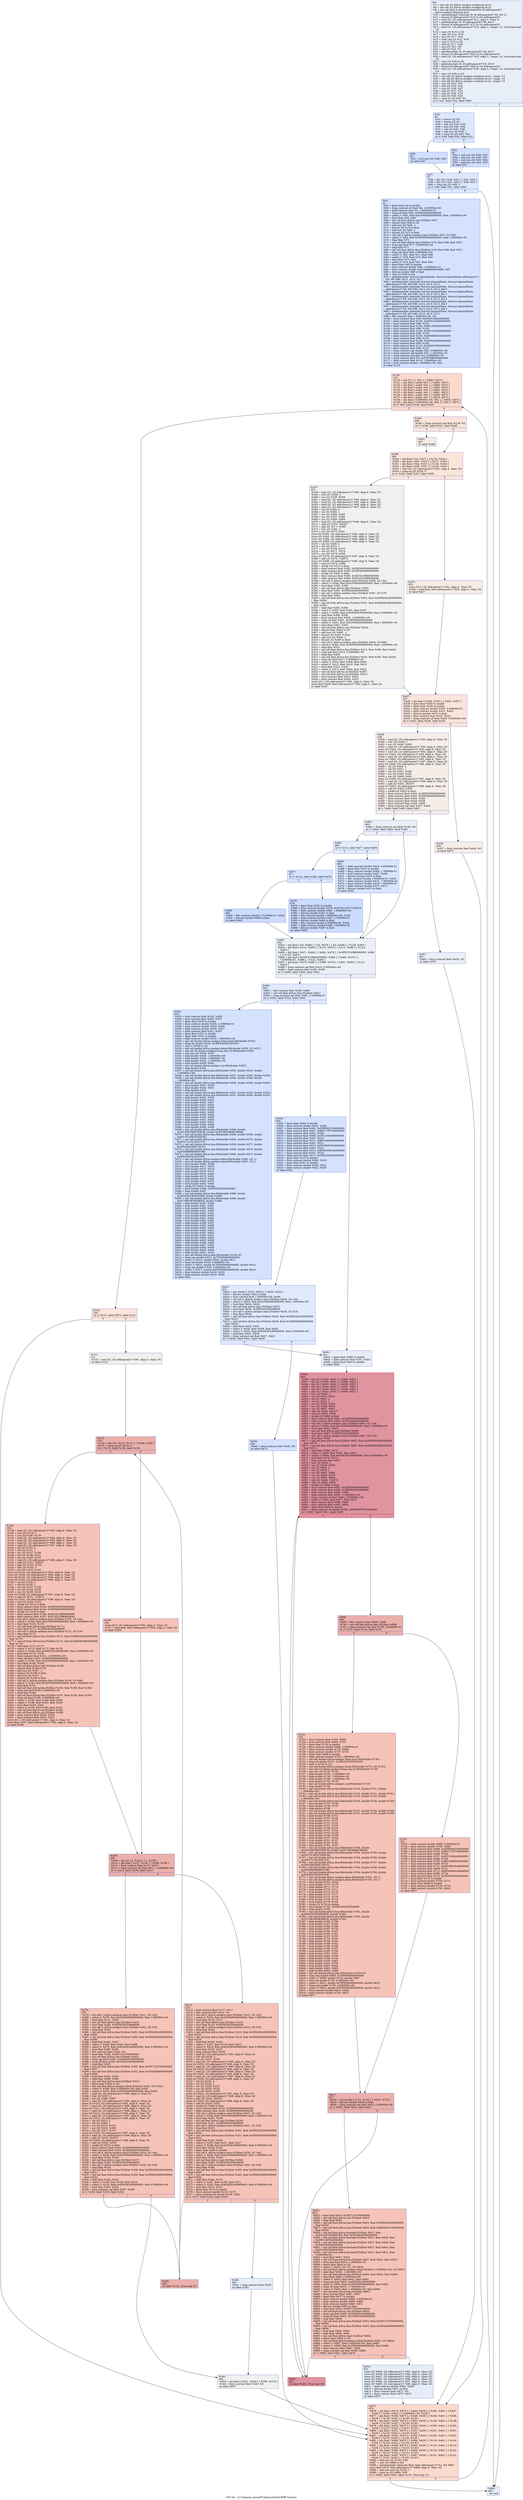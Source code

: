 digraph "CFG for '_Z13rgamma_kernelP12hiprandStateiPfiff' function" {
	label="CFG for '_Z13rgamma_kernelP12hiprandStateiPfiff' function";

	Node0x54dadb0 [shape=record,color="#3d50c3ff", style=filled, fillcolor="#cbd8ee70",label="{%6:\l  %7 = tail call i32 @llvm.amdgcn.workgroup.id.x()\l  %8 = tail call i32 @llvm.amdgcn.workgroup.id.y()\l  %9 = tail call align 4 dereferenceable(64) i8 addrspace(4)*\l... @llvm.amdgcn.dispatch.ptr()\l  %10 = getelementptr inbounds i8, i8 addrspace(4)* %9, i64 12\l  %11 = bitcast i8 addrspace(4)* %10 to i32 addrspace(4)*\l  %12 = load i32, i32 addrspace(4)* %11, align 4, !tbaa !4\l  %13 = getelementptr i8, i8 addrspace(4)* %9, i64 4\l  %14 = bitcast i8 addrspace(4)* %13 to i16 addrspace(4)*\l  %15 = load i16, i16 addrspace(4)* %14, align 4, !range !13, !invariant.load\l... !14\l  %16 = zext i16 %15 to i32\l  %17 = udiv i32 %12, %16\l  %18 = mul i32 %17, %16\l  %19 = icmp ugt i32 %12, %18\l  %20 = zext i1 %19 to i32\l  %21 = add i32 %17, %20\l  %22 = mul i32 %21, %8\l  %23 = add i32 %22, %7\l  %24 = getelementptr i8, i8 addrspace(4)* %9, i64 6\l  %25 = bitcast i8 addrspace(4)* %24 to i16 addrspace(4)*\l  %26 = load i16, i16 addrspace(4)* %25, align 2, !range !13, !invariant.load\l... !14\l  %27 = zext i16 %26 to i32\l  %28 = getelementptr i8, i8 addrspace(4)* %9, i64 8\l  %29 = bitcast i8 addrspace(4)* %28 to i16 addrspace(4)*\l  %30 = load i16, i16 addrspace(4)* %29, align 4, !range !13, !invariant.load\l... !14\l  %31 = zext i16 %30 to i32\l  %32 = tail call i32 @llvm.amdgcn.workitem.id.z(), !range !15\l  %33 = tail call i32 @llvm.amdgcn.workitem.id.y(), !range !15\l  %34 = tail call i32 @llvm.amdgcn.workitem.id.x(), !range !15\l  %35 = mul i32 %23, %31\l  %36 = add i32 %35, %32\l  %37 = mul i32 %36, %27\l  %38 = add i32 %37, %33\l  %39 = mul i32 %38, %16\l  %40 = add i32 %39, %34\l  %41 = icmp slt i32 %40, %1\l  br i1 %41, label %42, label %891\l|{<s0>T|<s1>F}}"];
	Node0x54dadb0:s0 -> Node0x54df3c0;
	Node0x54dadb0:s1 -> Node0x54df450;
	Node0x54df3c0 [shape=record,color="#3d50c3ff", style=filled, fillcolor="#b2ccfb70",label="{%42:\l42:                                               \l  %43 = freeze i32 %3\l  %44 = freeze i32 %1\l  %45 = sdiv i32 %43, %44\l  %46 = mul i32 %45, %44\l  %47 = sub i32 %43, %46\l  %48 = add nsw i32 %45, 1\l  %49 = icmp slt i32 %40, %47\l  br i1 %49, label %50, label %52\l|{<s0>T|<s1>F}}"];
	Node0x54df3c0:s0 -> Node0x54df940;
	Node0x54df3c0:s1 -> Node0x54df990;
	Node0x54df940 [shape=record,color="#3d50c3ff", style=filled, fillcolor="#96b7ff70",label="{%50:\l50:                                               \l  %51 = mul nsw i32 %48, %40\l  br label %57\l}"];
	Node0x54df940 -> Node0x54dfb60;
	Node0x54df990 [shape=record,color="#3d50c3ff", style=filled, fillcolor="#96b7ff70",label="{%52:\l52:                                               \l  %53 = mul nsw i32 %48, %47\l  %54 = sub nsw i32 %40, %47\l  %55 = mul nsw i32 %45, %54\l  %56 = add nsw i32 %53, %55\l  br label %57\l}"];
	Node0x54df990 -> Node0x54dfb60;
	Node0x54dfb60 [shape=record,color="#3d50c3ff", style=filled, fillcolor="#b2ccfb70",label="{%57:\l57:                                               \l  %58 = phi i32 [ %48, %50 ], [ %45, %52 ]\l  %59 = phi i32 [ %51, %50 ], [ %56, %52 ]\l  %60 = icmp sgt i32 %58, 0\l  br i1 %60, label %61, label %891\l|{<s0>T|<s1>F}}"];
	Node0x54dfb60:s0 -> Node0x54e00f0;
	Node0x54dfb60:s1 -> Node0x54df450;
	Node0x54e00f0 [shape=record,color="#3d50c3ff", style=filled, fillcolor="#9ebeff70",label="{%61:\l61:                                               \l  %62 = fpext float %4 to double\l  %63 = fcmp contract olt float %4, 1.000000e+00\l  %64 = fadd contract float %4, -5.000000e-01\l  %65 = fcmp olt float %64, 0x39F0000000000000\l  %66 = select i1 %65, float 0x41F0000000000000, float 1.000000e+00\l  %67 = fmul float %64, %66\l  %68 = tail call float @llvm.sqrt.f32(float %67)\l  %69 = bitcast float %68 to i32\l  %70 = add nsw i32 %69, -1\l  %71 = bitcast i32 %70 to float\l  %72 = add nsw i32 %69, 1\l  %73 = bitcast i32 %72 to float\l  %74 = tail call i1 @llvm.amdgcn.class.f32(float %67, i32 608)\l  %75 = select i1 %65, float 0x3EF0000000000000, float 1.000000e+00\l  %76 = fneg float %73\l  %77 = tail call float @llvm.fma.f32(float %76, float %68, float %67)\l  %78 = fcmp ogt float %77, 0.000000e+00\l  %79 = fneg float %71\l  %80 = tail call float @llvm.fma.f32(float %79, float %68, float %67)\l  %81 = fcmp ole float %80, 0.000000e+00\l  %82 = select i1 %81, float %71, float %68\l  %83 = select i1 %78, float %73, float %82\l  %84 = fmul float %75, %83\l  %85 = select i1 %74, float %67, float %84\l  %86 = fpext float %85 to double\l  %87 = fmul contract double %86, 1.200000e+01\l  %88 = fsub contract double 0x4016A09E60000000, %87\l  %89 = fptrunc double %88 to float\l  %90 = sext i32 %40 to i64\l  %91 = getelementptr %struct.hiprandState, %struct.hiprandState addrspace(1)*\l... %0, i64 %90, i32 0, i32 0, i32 1\l  %92 = getelementptr inbounds %struct.hiprandState, %struct.hiprandState\l... addrspace(1)* %0, i64 %90, i32 0, i32 0, i32 3\l  %93 = getelementptr inbounds %struct.hiprandState, %struct.hiprandState\l... addrspace(1)* %0, i64 %90, i32 0, i32 0, i32 5, i64 0\l  %94 = getelementptr inbounds %struct.hiprandState, %struct.hiprandState\l... addrspace(1)* %0, i64 %90, i32 0, i32 0, i32 5, i64 1\l  %95 = getelementptr inbounds %struct.hiprandState, %struct.hiprandState\l... addrspace(1)* %0, i64 %90, i32 0, i32 0, i32 5, i64 2\l  %96 = getelementptr inbounds %struct.hiprandState, %struct.hiprandState\l... addrspace(1)* %0, i64 %90, i32 0, i32 0, i32 5, i64 3\l  %97 = getelementptr inbounds %struct.hiprandState, %struct.hiprandState\l... addrspace(1)* %0, i64 %90, i32 0, i32 0, i32 5, i64 4\l  %98 = getelementptr inbounds %struct.hiprandState, %struct.hiprandState\l... addrspace(1)* %0, i64 %90, i32 0, i32 0, i32 0\l  %99 = fdiv contract float 1.000000e+00, %4\l  %100 = fmul contract float %99, 0x3F2FC59820000000\l  %101 = fadd contract float %100, 0x3F30104360000000\l  %102 = fmul contract float %99, %101\l  %103 = fadd contract float %102, 0xBF135E00C0000000\l  %104 = fmul contract float %99, %103\l  %105 = fadd contract float %104, 0x3F579CDF80000000\l  %106 = fmul contract float %99, %105\l  %107 = fadd contract float %106, 0x3F80688C60000000\l  %108 = fmul contract float %99, %107\l  %109 = fadd contract float %108, 0x3F9554D900000000\l  %110 = fmul contract float %99, %109\l  %111 = fadd contract float %110, 0x3FA5555620000000\l  %112 = fmul contract float %99, %111\l  %113 = fcmp contract ugt double %62, 3.686000e+00\l  %114 = fcmp contract ugt double %62, 1.302200e+01\l  %115 = fcmp contract oeq float %4, 0.000000e+00\l  %116 = fmul contract float %4, 0x3FD78B5640000000\l  %117 = fadd contract float %116, 1.000000e+00\l  %118 = fsub contract double 1.000000e+00, %62\l  br label %119\l}"];
	Node0x54e00f0 -> Node0x54e3d60;
	Node0x54e3d60 [shape=record,color="#3d50c3ff", style=filled, fillcolor="#f7ac8e70",label="{%119:\l119:                                              \l  %120 = phi i32 [ 0, %61 ], [ %889, %875 ]\l  %121 = phi float [ undef, %61 ], [ %885, %875 ]\l  %122 = phi float [ undef, %61 ], [ %884, %875 ]\l  %123 = phi float [ undef, %61 ], [ %883, %875 ]\l  %124 = phi float [ undef, %61 ], [ %882, %875 ]\l  %125 = phi float [ undef, %61 ], [ %881, %875 ]\l  %126 = phi float [ undef, %61 ], [ %880, %875 ]\l  %127 = phi float [ undef, %61 ], [ %879, %875 ]\l  %128 = phi float [ 0.000000e+00, %61 ], [ %878, %875 ]\l  %129 = phi float [ 0.000000e+00, %61 ], [ %877, %875 ]\l  br i1 %63, label %130, label %345\l|{<s0>T|<s1>F}}"];
	Node0x54e3d60:s0 -> Node0x54e0eb0;
	Node0x54e3d60:s1 -> Node0x54e0f40;
	Node0x54e0eb0 [shape=record,color="#3d50c3ff", style=filled, fillcolor="#f4c5ad70",label="{%130:\l130:                                              \l  br i1 %115, label %875, label %131\l|{<s0>T|<s1>F}}"];
	Node0x54e0eb0:s0 -> Node0x54e3e90;
	Node0x54e0eb0:s1 -> Node0x54e1080;
	Node0x54e1080 [shape=record,color="#3d50c3ff", style=filled, fillcolor="#dedcdb70",label="{%131:\l131:                                              \l  %132 = load i32, i32 addrspace(1)* %91, align 4, !tbaa !16\l  br label %133\l}"];
	Node0x54e1080 -> Node0x54e5690;
	Node0x54e5690 [shape=record,color="#3d50c3ff", style=filled, fillcolor="#d24b4070",label="{%133:\l133:                                              \l  %134 = phi i32 [ %132, %131 ], [ %209, %339 ]\l  %135 = icmp eq i32 %134, 0\l  br i1 %135, label %138, label %136\l|{<s0>T|<s1>F}}"];
	Node0x54e5690:s0 -> Node0x54e5960;
	Node0x54e5690:s1 -> Node0x54e59f0;
	Node0x54e59f0 [shape=record,color="#3d50c3ff", style=filled, fillcolor="#e8765c70",label="{%136:\l136:                                              \l  store i32 0, i32 addrspace(1)* %91, align 4, !tbaa !16\l  %137 = load float, float addrspace(1)* %92, align 4, !tbaa !24\l  br label %208\l}"];
	Node0x54e59f0 -> Node0x54e6380;
	Node0x54e5960 [shape=record,color="#3d50c3ff", style=filled, fillcolor="#e8765c70",label="{%138:\l138:                                              \l  %139 = load i32, i32 addrspace(1)* %93, align 8, !tbaa !25\l  %140 = lshr i32 %139, 2\l  %141 = xor i32 %140, %139\l  %142 = load i32, i32 addrspace(1)* %94, align 4, !tbaa !25\l  %143 = load i32, i32 addrspace(1)* %95, align 8, !tbaa !25\l  %144 = load i32, i32 addrspace(1)* %96, align 4, !tbaa !25\l  %145 = load i32, i32 addrspace(1)* %97, align 8, !tbaa !25\l  %146 = shl i32 %145, 4\l  %147 = shl i32 %141, 1\l  %148 = xor i32 %147, %146\l  %149 = xor i32 %148, %141\l  %150 = xor i32 %149, %145\l  %151 = load i32, i32 addrspace(1)* %98, align 8, !tbaa !26\l  %152 = add i32 %151, 362437\l  %153 = add i32 %152, %150\l  %154 = lshr i32 %142, 2\l  %155 = xor i32 %154, %142\l  store i32 %143, i32 addrspace(1)* %93, align 8, !tbaa !25\l  store i32 %144, i32 addrspace(1)* %94, align 4, !tbaa !25\l  store i32 %145, i32 addrspace(1)* %95, align 8, !tbaa !25\l  store i32 %150, i32 addrspace(1)* %96, align 4, !tbaa !25\l  %156 = shl i32 %150, 4\l  %157 = shl i32 %155, 1\l  %158 = xor i32 %157, %156\l  %159 = xor i32 %158, %155\l  %160 = xor i32 %159, %150\l  store i32 %160, i32 addrspace(1)* %97, align 8, !tbaa !25\l  %161 = add i32 %151, 724874\l  store i32 %161, i32 addrspace(1)* %98, align 8, !tbaa !26\l  %162 = add i32 %160, %161\l  %163 = uitofp i32 %153 to float\l  %164 = fmul contract float %163, 0x3DF0000000000000\l  %165 = fadd contract float %164, 0x3DF0000000000000\l  %166 = uitofp i32 %162 to float\l  %167 = fmul contract float %166, 0x3E1921FB60000000\l  %168 = fadd contract float %167, 0x3E1921FB60000000\l  %169 = tail call i1 @llvm.amdgcn.class.f32(float %165, i32 144)\l  %170 = select i1 %169, float 0x41F0000000000000, float 1.000000e+00\l  %171 = fmul float %165, %170\l  %172 = tail call float @llvm.log2.f32(float %171)\l  %173 = fmul float %172, 0x3FE62E42E0000000\l  %174 = tail call i1 @llvm.amdgcn.class.f32(float %172, i32 519)\l  %175 = fneg float %173\l  %176 = tail call float @llvm.fma.f32(float %172, float 0x3FE62E42E0000000,\l... float %175)\l  %177 = tail call float @llvm.fma.f32(float %172, float 0x3E6EFA39E0000000,\l... float %176)\l  %178 = fadd float %173, %177\l  %179 = select i1 %174, float %172, float %178\l  %180 = select i1 %169, float 0x40362E4300000000, float 0.000000e+00\l  %181 = fsub float %179, %180\l  %182 = fmul contract float %181, -2.000000e+00\l  %183 = fcmp olt float %182, 0x39F0000000000000\l  %184 = select i1 %183, float 0x41F0000000000000, float 1.000000e+00\l  %185 = fmul float %182, %184\l  %186 = tail call float @llvm.sqrt.f32(float %185)\l  %187 = bitcast float %186 to i32\l  %188 = add nsw i32 %187, -1\l  %189 = bitcast i32 %188 to float\l  %190 = add nsw i32 %187, 1\l  %191 = bitcast i32 %190 to float\l  %192 = tail call i1 @llvm.amdgcn.class.f32(float %185, i32 608)\l  %193 = select i1 %183, float 0x3EF0000000000000, float 1.000000e+00\l  %194 = fneg float %191\l  %195 = tail call float @llvm.fma.f32(float %194, float %186, float %185)\l  %196 = fcmp ogt float %195, 0.000000e+00\l  %197 = fneg float %189\l  %198 = tail call float @llvm.fma.f32(float %197, float %186, float %185)\l  %199 = fcmp ole float %198, 0.000000e+00\l  %200 = select i1 %199, float %189, float %186\l  %201 = select i1 %196, float %191, float %200\l  %202 = fmul float %193, %201\l  %203 = select i1 %192, float %185, float %202\l  %204 = tail call float @llvm.sin.f32(float %168)\l  %205 = tail call float @llvm.cos.f32(float %168)\l  %206 = fmul contract float %204, %203\l  %207 = fmul contract float %205, %203\l  store i32 1, i32 addrspace(1)* %91, align 4, !tbaa !16\l  store float %207, float addrspace(1)* %92, align 4, !tbaa !24\l  br label %208\l}"];
	Node0x54e5960 -> Node0x54e6380;
	Node0x54e6380 [shape=record,color="#3d50c3ff", style=filled, fillcolor="#d24b4070",label="{%208:\l208:                                              \l  %209 = phi i32 [ 0, %136 ], [ 1, %138 ]\l  %210 = phi float [ %137, %136 ], [ %206, %138 ]\l  %211 = fmul contract float %117, %210\l  %212 = fcmp contract ult float %211, 1.000000e+00\l  br i1 %212, label %278, label %213\l|{<s0>T|<s1>F}}"];
	Node0x54e6380:s0 -> Node0x54eb220;
	Node0x54e6380:s1 -> Node0x54eb270;
	Node0x54eb270 [shape=record,color="#3d50c3ff", style=filled, fillcolor="#e8765c70",label="{%213:\l213:                                              \l  %214 = fsub contract float %117, %211\l  %215 = fdiv contract float %214, %4\l  %216 = tail call i1 @llvm.amdgcn.class.f32(float %215, i32 144)\l  %217 = select i1 %216, float 0x41F0000000000000, float 1.000000e+00\l  %218 = fmul float %215, %217\l  %219 = tail call float @llvm.log2.f32(float %218)\l  %220 = fmul float %219, 0x3FE62E42E0000000\l  %221 = tail call i1 @llvm.amdgcn.class.f32(float %219, i32 519)\l  %222 = fneg float %220\l  %223 = tail call float @llvm.fma.f32(float %219, float 0x3FE62E42E0000000,\l... float %222)\l  %224 = tail call float @llvm.fma.f32(float %219, float 0x3E6EFA39E0000000,\l... float %223)\l  %225 = fadd float %220, %224\l  %226 = select i1 %221, float %219, float %225\l  %227 = select i1 %216, float 0x40362E4300000000, float 0.000000e+00\l  %228 = fsub float %226, %227\l  %229 = fneg contract float %228\l  %230 = load i32, i32 addrspace(1)* %93, align 8, !tbaa !25\l  %231 = lshr i32 %230, 2\l  %232 = xor i32 %231, %230\l  %233 = load i32, i32 addrspace(1)* %94, align 4, !tbaa !25\l  store i32 %233, i32 addrspace(1)* %93, align 8, !tbaa !25\l  %234 = load i32, i32 addrspace(1)* %95, align 8, !tbaa !25\l  store i32 %234, i32 addrspace(1)* %94, align 4, !tbaa !25\l  %235 = load i32, i32 addrspace(1)* %96, align 4, !tbaa !25\l  store i32 %235, i32 addrspace(1)* %95, align 8, !tbaa !25\l  %236 = load i32, i32 addrspace(1)* %97, align 8, !tbaa !25\l  store i32 %236, i32 addrspace(1)* %96, align 4, !tbaa !25\l  %237 = shl i32 %236, 4\l  %238 = shl i32 %232, 1\l  %239 = xor i32 %238, %237\l  %240 = xor i32 %239, %232\l  %241 = xor i32 %240, %236\l  store i32 %241, i32 addrspace(1)* %97, align 8, !tbaa !25\l  %242 = load i32, i32 addrspace(1)* %98, align 8, !tbaa !26\l  %243 = add i32 %242, 362437\l  store i32 %243, i32 addrspace(1)* %98, align 8, !tbaa !26\l  %244 = add i32 %243, %241\l  %245 = uitofp i32 %244 to float\l  %246 = fmul contract float %245, 0x3DF0000000000000\l  %247 = fadd contract float %246, 0x3DF0000000000000\l  %248 = tail call i1 @llvm.amdgcn.class.f32(float %247, i32 144)\l  %249 = select i1 %248, float 0x41F0000000000000, float 1.000000e+00\l  %250 = fmul float %247, %249\l  %251 = tail call float @llvm.log2.f32(float %250)\l  %252 = fmul float %251, 0x3FE62E42E0000000\l  %253 = tail call i1 @llvm.amdgcn.class.f32(float %251, i32 519)\l  %254 = fneg float %252\l  %255 = tail call float @llvm.fma.f32(float %251, float 0x3FE62E42E0000000,\l... float %254)\l  %256 = tail call float @llvm.fma.f32(float %251, float 0x3E6EFA39E0000000,\l... float %255)\l  %257 = fadd float %252, %256\l  %258 = select i1 %253, float %251, float %257\l  %259 = select i1 %248, float 0x40362E4300000000, float 0.000000e+00\l  %260 = fsub float %258, %259\l  %261 = fpext float %260 to double\l  %262 = tail call i1 @llvm.amdgcn.class.f32(float %229, i32 144)\l  %263 = select i1 %262, float 0x41F0000000000000, float 1.000000e+00\l  %264 = fmul float %263, %229\l  %265 = tail call float @llvm.log2.f32(float %264)\l  %266 = fmul float %265, 0x3FE62E42E0000000\l  %267 = tail call i1 @llvm.amdgcn.class.f32(float %265, i32 519)\l  %268 = fneg float %266\l  %269 = tail call float @llvm.fma.f32(float %265, float 0x3FE62E42E0000000,\l... float %268)\l  %270 = tail call float @llvm.fma.f32(float %265, float 0x3E6EFA39E0000000,\l... float %269)\l  %271 = fadd float %266, %270\l  %272 = select i1 %267, float %265, float %271\l  %273 = select i1 %262, float 0x40362E4300000000, float 0.000000e+00\l  %274 = fsub float %272, %273\l  %275 = fpext float %274 to double\l  %276 = fmul contract double %118, %275\l  %277 = fcmp contract ult double %276, %261\l  br i1 %277, label %339, label %340\l|{<s0>T|<s1>F}}"];
	Node0x54eb270:s0 -> Node0x54e5790;
	Node0x54eb270:s1 -> Node0x54eeab0;
	Node0x54eb220 [shape=record,color="#3d50c3ff", style=filled, fillcolor="#e8765c70",label="{%278:\l278:                                              \l  %279 = tail call i1 @llvm.amdgcn.class.f32(float %211, i32 144)\l  %280 = select i1 %279, float 0x41F0000000000000, float 1.000000e+00\l  %281 = fmul float %211, %280\l  %282 = tail call float @llvm.log2.f32(float %281)\l  %283 = fmul float %282, 0x3FE62E42E0000000\l  %284 = tail call i1 @llvm.amdgcn.class.f32(float %282, i32 519)\l  %285 = fneg float %283\l  %286 = tail call float @llvm.fma.f32(float %282, float 0x3FE62E42E0000000,\l... float %285)\l  %287 = tail call float @llvm.fma.f32(float %282, float 0x3E6EFA39E0000000,\l... float %286)\l  %288 = fadd float %283, %287\l  %289 = select i1 %284, float %282, float %288\l  %290 = select i1 %279, float 0x40362E4300000000, float 0.000000e+00\l  %291 = fsub float %289, %290\l  %292 = fdiv contract float %291, %4\l  %293 = fmul float %292, 0x3FF7154760000000\l  %294 = tail call float @llvm.rint.f32(float %293)\l  %295 = fcmp ogt float %292, 0x40562E4300000000\l  %296 = fcmp olt float %292, 0xC059D1DA00000000\l  %297 = fneg float %293\l  %298 = tail call float @llvm.fma.f32(float %292, float 0x3FF7154760000000,\l... float %297)\l  %299 = tail call float @llvm.fma.f32(float %292, float 0x3E54AE0BE0000000,\l... float %298)\l  %300 = fsub float %293, %294\l  %301 = fadd float %299, %300\l  %302 = tail call float @llvm.exp2.f32(float %301)\l  %303 = fptosi float %294 to i32\l  %304 = tail call float @llvm.amdgcn.ldexp.f32(float %302, i32 %303)\l  %305 = select i1 %296, float 0.000000e+00, float %304\l  %306 = select i1 %295, float 0x7FF0000000000000, float %305\l  %307 = load i32, i32 addrspace(1)* %93, align 8, !tbaa !25\l  %308 = lshr i32 %307, 2\l  %309 = xor i32 %308, %307\l  %310 = load i32, i32 addrspace(1)* %94, align 4, !tbaa !25\l  store i32 %310, i32 addrspace(1)* %93, align 8, !tbaa !25\l  %311 = load i32, i32 addrspace(1)* %95, align 8, !tbaa !25\l  store i32 %311, i32 addrspace(1)* %94, align 4, !tbaa !25\l  %312 = load i32, i32 addrspace(1)* %96, align 4, !tbaa !25\l  store i32 %312, i32 addrspace(1)* %95, align 8, !tbaa !25\l  %313 = load i32, i32 addrspace(1)* %97, align 8, !tbaa !25\l  store i32 %313, i32 addrspace(1)* %96, align 4, !tbaa !25\l  %314 = shl i32 %313, 4\l  %315 = shl i32 %309, 1\l  %316 = xor i32 %315, %314\l  %317 = xor i32 %316, %309\l  %318 = xor i32 %317, %313\l  store i32 %318, i32 addrspace(1)* %97, align 8, !tbaa !25\l  %319 = load i32, i32 addrspace(1)* %98, align 8, !tbaa !26\l  %320 = add i32 %319, 362437\l  store i32 %320, i32 addrspace(1)* %98, align 8, !tbaa !26\l  %321 = add i32 %320, %318\l  %322 = uitofp i32 %321 to float\l  %323 = fmul contract float %322, 0x3DF0000000000000\l  %324 = fadd contract float %323, 0x3DF0000000000000\l  %325 = tail call i1 @llvm.amdgcn.class.f32(float %324, i32 144)\l  %326 = select i1 %325, float 0x41F0000000000000, float 1.000000e+00\l  %327 = fmul float %324, %326\l  %328 = tail call float @llvm.log2.f32(float %327)\l  %329 = fmul float %328, 0x3FE62E42E0000000\l  %330 = tail call i1 @llvm.amdgcn.class.f32(float %328, i32 519)\l  %331 = fneg float %329\l  %332 = tail call float @llvm.fma.f32(float %328, float 0x3FE62E42E0000000,\l... float %331)\l  %333 = tail call float @llvm.fma.f32(float %328, float 0x3E6EFA39E0000000,\l... float %332)\l  %334 = fadd float %329, %333\l  %335 = select i1 %330, float %328, float %334\l  %336 = select i1 %325, float 0x40362E4300000000, float 0.000000e+00\l  %337 = fsub float %335, %336\l  %338 = fcmp contract ugt float %337, %306\l  br i1 %338, label %339, label %342\l|{<s0>T|<s1>F}}"];
	Node0x54eb220:s0 -> Node0x54e5790;
	Node0x54eb220:s1 -> Node0x54f26d0;
	Node0x54e5790 [shape=record,color="#3d50c3ff", style=filled, fillcolor="#d24b4070",label="{%339:\l339:                                              \l  br label %133, !llvm.loop !27\l}"];
	Node0x54e5790 -> Node0x54e5690;
	Node0x54eeab0 [shape=record,color="#3d50c3ff", style=filled, fillcolor="#c7d7f070",label="{%340:\l340:                                              \l  %341 = fneg contract float %228\l  br label %342\l}"];
	Node0x54eeab0 -> Node0x54f26d0;
	Node0x54f26d0 [shape=record,color="#3d50c3ff", style=filled, fillcolor="#dedcdb70",label="{%342:\l342:                                              \l  %343 = phi float [ %341, %340 ], [ %306, %278 ]\l  %344 = fmul contract float %343, %5\l  br label %875\l}"];
	Node0x54f26d0 -> Node0x54e3e90;
	Node0x54e0f40 [shape=record,color="#3d50c3ff", style=filled, fillcolor="#f4c5ad70",label="{%345:\l345:                                              \l  %346 = fcmp contract une float %129, %4\l  br i1 %346, label %347, label %348\l|{<s0>T|<s1>F}}"];
	Node0x54e0f40:s0 -> Node0x54f2c60;
	Node0x54e0f40:s1 -> Node0x54f2cb0;
	Node0x54f2c60 [shape=record,color="#3d50c3ff", style=filled, fillcolor="#ecd3c570",label="{%347:\l347:                                              \l  br label %348\l}"];
	Node0x54f2c60 -> Node0x54f2cb0;
	Node0x54f2cb0 [shape=record,color="#3d50c3ff", style=filled, fillcolor="#f4c5ad70",label="{%348:\l348:                                              \l  %349 = phi float [ %4, %347 ], [ %129, %345 ]\l  %350 = phi float [ %85, %347 ], [ %127, %345 ]\l  %351 = phi float [ %64, %347 ], [ %126, %345 ]\l  %352 = phi float [ %89, %347 ], [ %125, %345 ]\l  %353 = load i32, i32 addrspace(1)* %91, align 4, !tbaa !16\l  %354 = icmp eq i32 %353, 0\l  br i1 %354, label %357, label %355\l|{<s0>T|<s1>F}}"];
	Node0x54f2cb0:s0 -> Node0x54f31e0;
	Node0x54f2cb0:s1 -> Node0x54f3230;
	Node0x54f3230 [shape=record,color="#3d50c3ff", style=filled, fillcolor="#ecd3c570",label="{%355:\l355:                                              \l  store i32 0, i32 addrspace(1)* %91, align 4, !tbaa !16\l  %356 = load float, float addrspace(1)* %92, align 4, !tbaa !24\l  br label %427\l}"];
	Node0x54f3230 -> Node0x54f3430;
	Node0x54f31e0 [shape=record,color="#3d50c3ff", style=filled, fillcolor="#dedcdb70",label="{%357:\l357:                                              \l  %358 = load i32, i32 addrspace(1)* %93, align 8, !tbaa !25\l  %359 = lshr i32 %358, 2\l  %360 = xor i32 %359, %358\l  %361 = load i32, i32 addrspace(1)* %94, align 4, !tbaa !25\l  %362 = load i32, i32 addrspace(1)* %95, align 8, !tbaa !25\l  %363 = load i32, i32 addrspace(1)* %96, align 4, !tbaa !25\l  %364 = load i32, i32 addrspace(1)* %97, align 8, !tbaa !25\l  %365 = shl i32 %364, 4\l  %366 = shl i32 %360, 1\l  %367 = xor i32 %366, %365\l  %368 = xor i32 %367, %360\l  %369 = xor i32 %368, %364\l  %370 = load i32, i32 addrspace(1)* %98, align 8, !tbaa !26\l  %371 = add i32 %370, 362437\l  %372 = add i32 %371, %369\l  %373 = lshr i32 %361, 2\l  %374 = xor i32 %373, %361\l  store i32 %362, i32 addrspace(1)* %93, align 8, !tbaa !25\l  store i32 %363, i32 addrspace(1)* %94, align 4, !tbaa !25\l  store i32 %364, i32 addrspace(1)* %95, align 8, !tbaa !25\l  store i32 %369, i32 addrspace(1)* %96, align 4, !tbaa !25\l  %375 = shl i32 %369, 4\l  %376 = shl i32 %374, 1\l  %377 = xor i32 %376, %375\l  %378 = xor i32 %377, %374\l  %379 = xor i32 %378, %369\l  store i32 %379, i32 addrspace(1)* %97, align 8, !tbaa !25\l  %380 = add i32 %370, 724874\l  store i32 %380, i32 addrspace(1)* %98, align 8, !tbaa !26\l  %381 = add i32 %379, %380\l  %382 = uitofp i32 %372 to float\l  %383 = fmul contract float %382, 0x3DF0000000000000\l  %384 = fadd contract float %383, 0x3DF0000000000000\l  %385 = uitofp i32 %381 to float\l  %386 = fmul contract float %385, 0x3E1921FB60000000\l  %387 = fadd contract float %386, 0x3E1921FB60000000\l  %388 = tail call i1 @llvm.amdgcn.class.f32(float %384, i32 144)\l  %389 = select i1 %388, float 0x41F0000000000000, float 1.000000e+00\l  %390 = fmul float %384, %389\l  %391 = tail call float @llvm.log2.f32(float %390)\l  %392 = fmul float %391, 0x3FE62E42E0000000\l  %393 = tail call i1 @llvm.amdgcn.class.f32(float %391, i32 519)\l  %394 = fneg float %392\l  %395 = tail call float @llvm.fma.f32(float %391, float 0x3FE62E42E0000000,\l... float %394)\l  %396 = tail call float @llvm.fma.f32(float %391, float 0x3E6EFA39E0000000,\l... float %395)\l  %397 = fadd float %392, %396\l  %398 = select i1 %393, float %391, float %397\l  %399 = select i1 %388, float 0x40362E4300000000, float 0.000000e+00\l  %400 = fsub float %398, %399\l  %401 = fmul contract float %400, -2.000000e+00\l  %402 = fcmp olt float %401, 0x39F0000000000000\l  %403 = select i1 %402, float 0x41F0000000000000, float 1.000000e+00\l  %404 = fmul float %401, %403\l  %405 = tail call float @llvm.sqrt.f32(float %404)\l  %406 = bitcast float %405 to i32\l  %407 = add nsw i32 %406, -1\l  %408 = bitcast i32 %407 to float\l  %409 = add nsw i32 %406, 1\l  %410 = bitcast i32 %409 to float\l  %411 = tail call i1 @llvm.amdgcn.class.f32(float %404, i32 608)\l  %412 = select i1 %402, float 0x3EF0000000000000, float 1.000000e+00\l  %413 = fneg float %410\l  %414 = tail call float @llvm.fma.f32(float %413, float %405, float %404)\l  %415 = fcmp ogt float %414, 0.000000e+00\l  %416 = fneg float %408\l  %417 = tail call float @llvm.fma.f32(float %416, float %405, float %404)\l  %418 = fcmp ole float %417, 0.000000e+00\l  %419 = select i1 %418, float %408, float %405\l  %420 = select i1 %415, float %410, float %419\l  %421 = fmul float %412, %420\l  %422 = select i1 %411, float %404, float %421\l  %423 = tail call float @llvm.sin.f32(float %387)\l  %424 = tail call float @llvm.cos.f32(float %387)\l  %425 = fmul contract float %423, %422\l  %426 = fmul contract float %424, %422\l  store i32 1, i32 addrspace(1)* %91, align 4, !tbaa !16\l  store float %426, float addrspace(1)* %92, align 4, !tbaa !24\l  br label %427\l}"];
	Node0x54f31e0 -> Node0x54f3430;
	Node0x54f3430 [shape=record,color="#3d50c3ff", style=filled, fillcolor="#f4c5ad70",label="{%427:\l427:                                              \l  %428 = phi float [ %356, %355 ], [ %425, %357 ]\l  %429 = fpext float %350 to double\l  %430 = fpext float %428 to double\l  %431 = fmul contract double %430, 5.000000e-01\l  %432 = fadd contract double %431, %429\l  %433 = fptrunc double %432 to float\l  %434 = fmul contract float %433, %433\l  %435 = fcmp contract ult float %428, 0.000000e+00\l  br i1 %435, label %438, label %436\l|{<s0>T|<s1>F}}"];
	Node0x54f3430:s0 -> Node0x54f69b0;
	Node0x54f3430:s1 -> Node0x54f6a00;
	Node0x54f6a00 [shape=record,color="#3d50c3ff", style=filled, fillcolor="#e8d6cc70",label="{%436:\l436:                                              \l  %437 = fmul contract float %434, %5\l  br label %875\l}"];
	Node0x54f6a00 -> Node0x54e3e90;
	Node0x54f69b0 [shape=record,color="#3d50c3ff", style=filled, fillcolor="#e8d6cc70",label="{%438:\l438:                                              \l  %439 = load i32, i32 addrspace(1)* %93, align 8, !tbaa !25\l  %440 = lshr i32 %439, 2\l  %441 = xor i32 %440, %439\l  %442 = load i32, i32 addrspace(1)* %94, align 4, !tbaa !25\l  store i32 %442, i32 addrspace(1)* %93, align 8, !tbaa !25\l  %443 = load i32, i32 addrspace(1)* %95, align 8, !tbaa !25\l  store i32 %443, i32 addrspace(1)* %94, align 4, !tbaa !25\l  %444 = load i32, i32 addrspace(1)* %96, align 4, !tbaa !25\l  store i32 %444, i32 addrspace(1)* %95, align 8, !tbaa !25\l  %445 = load i32, i32 addrspace(1)* %97, align 8, !tbaa !25\l  store i32 %445, i32 addrspace(1)* %96, align 4, !tbaa !25\l  %446 = shl i32 %445, 4\l  %447 = shl i32 %441, 1\l  %448 = xor i32 %447, %446\l  %449 = xor i32 %448, %441\l  %450 = xor i32 %449, %445\l  store i32 %450, i32 addrspace(1)* %97, align 8, !tbaa !25\l  %451 = load i32, i32 addrspace(1)* %98, align 8, !tbaa !26\l  %452 = add i32 %451, 362437\l  store i32 %452, i32 addrspace(1)* %98, align 8, !tbaa !26\l  %453 = add i32 %452, %450\l  %454 = uitofp i32 %453 to float\l  %455 = fmul contract float %454, 0x3DF0000000000000\l  %456 = fadd contract float %455, 0x3DF0000000000000\l  %457 = fmul contract float %352, %456\l  %458 = fmul contract float %428, %428\l  %459 = fmul contract float %428, %458\l  %460 = fcmp contract ugt float %457, %459\l  br i1 %460, label %463, label %461\l|{<s0>T|<s1>F}}"];
	Node0x54f69b0:s0 -> Node0x54f8510;
	Node0x54f69b0:s1 -> Node0x54f8560;
	Node0x54f8560 [shape=record,color="#3d50c3ff", style=filled, fillcolor="#d4dbe670",label="{%461:\l461:                                              \l  %462 = fmul contract float %434, %5\l  br label %875\l}"];
	Node0x54f8560 -> Node0x54e3e90;
	Node0x54f8510 [shape=record,color="#3d50c3ff", style=filled, fillcolor="#d4dbe670",label="{%463:\l463:                                              \l  %464 = fcmp contract une float %128, %4\l  br i1 %464, label %465, label %492\l|{<s0>T|<s1>F}}"];
	Node0x54f8510:s0 -> Node0x54f87f0;
	Node0x54f8510:s1 -> Node0x54f8840;
	Node0x54f87f0 [shape=record,color="#3d50c3ff", style=filled, fillcolor="#c1d4f470",label="{%465:\l465:                                              \l  br i1 %113, label %477, label %466\l|{<s0>T|<s1>F}}"];
	Node0x54f87f0:s0 -> Node0x54f8940;
	Node0x54f87f0:s1 -> Node0x54f8990;
	Node0x54f8990 [shape=record,color="#3d50c3ff", style=filled, fillcolor="#a7c5fe70",label="{%466:\l466:                                              \l  %467 = fadd contract double %429, 4.630000e-01\l  %468 = fpext float %351 to double\l  %469 = fmul contract double %468, 1.780000e-01\l  %470 = fadd contract double %467, %469\l  %471 = fptrunc double %470 to float\l  %472 = fdiv contract double 1.950000e-01, %429\l  %473 = fadd contract double %472, -7.900000e-02\l  %474 = fmul contract double %429, 1.600000e-01\l  %475 = fadd contract double %474, %473\l  %476 = fptrunc double %475 to float\l  br label %492\l}"];
	Node0x54f8990 -> Node0x54f8840;
	Node0x54f8940 [shape=record,color="#3d50c3ff", style=filled, fillcolor="#a7c5fe70",label="{%477:\l477:                                              \l  br i1 %114, label %489, label %478\l|{<s0>T|<s1>F}}"];
	Node0x54f8940:s0 -> Node0x54f9180;
	Node0x54f8940:s1 -> Node0x54f91d0;
	Node0x54f91d0 [shape=record,color="#3d50c3ff", style=filled, fillcolor="#8caffe70",label="{%478:\l478:                                              \l  %479 = fpext float %351 to double\l  %480 = fmul contract double %479, 0x3F7F212D77318FC5\l  %481 = fadd contract double %480, 1.654000e+00\l  %482 = fptrunc double %481 to float\l  %483 = fdiv contract double 1.680000e+00, %429\l  %484 = fadd contract double %483, 2.750000e-01\l  %485 = fptrunc double %484 to float\l  %486 = fdiv contract double 6.200000e-02, %429\l  %487 = fadd contract double %486, 2.400000e-02\l  %488 = fptrunc double %487 to float\l  br label %492\l}"];
	Node0x54f91d0 -> Node0x54f8840;
	Node0x54f9180 [shape=record,color="#3d50c3ff", style=filled, fillcolor="#8caffe70",label="{%489:\l489:                                              \l  %490 = fdiv contract double 1.515000e-01, %429\l  %491 = fptrunc double %490 to float\l  br label %492\l}"];
	Node0x54f9180 -> Node0x54f8840;
	Node0x54f8840 [shape=record,color="#3d50c3ff", style=filled, fillcolor="#d4dbe670",label="{%492:\l492:                                              \l  %493 = phi float [ %4, %466 ], [ %4, %478 ], [ %4, %489 ], [ %128, %463 ]\l  %494 = phi float [ %112, %466 ], [ %112, %478 ], [ %112, %489 ], [ %124,\l... %463 ]\l  %495 = phi float [ %471, %466 ], [ %482, %478 ], [ 0x3FFC51EB80000000, %489\l... ], [ %123, %463 ]\l  %496 = phi float [ 0x3FF3C28F60000000, %466 ], [ %485, %478 ], [\l... 7.500000e-01, %489 ], [ %122, %463 ]\l  %497 = phi float [ %476, %466 ], [ %488, %478 ], [ %491, %489 ], [ %121,\l... %463 ]\l  %498 = fcmp contract ogt float %433, 0.000000e+00\l  %499 = fadd contract float %350, %350\l  br i1 %498, label %500, label %641\l|{<s0>T|<s1>F}}"];
	Node0x54f8840:s0 -> Node0x54fa1f0;
	Node0x54f8840:s1 -> Node0x54fa280;
	Node0x54fa1f0 [shape=record,color="#3d50c3ff", style=filled, fillcolor="#b9d0f970",label="{%500:\l500:                                              \l  %501 = fdiv contract float %428, %499\l  %502 = tail call float @llvm.fabs.f32(float %501)\l  %503 = fcmp contract ugt float %502, 2.500000e-01\l  br i1 %503, label %524, label %504\l|{<s0>T|<s1>F}}"];
	Node0x54fa1f0:s0 -> Node0x54fa6a0;
	Node0x54fa1f0:s1 -> Node0x54fa730;
	Node0x54fa730 [shape=record,color="#3d50c3ff", style=filled, fillcolor="#9ebeff70",label="{%504:\l504:                                              \l  %505 = fpext float %494 to double\l  %506 = fmul contract double %431, %430\l  %507 = fmul contract float %501, 0x3FBF95CC80000000\l  %508 = fadd contract float %507, 0xBFC17FF740000000\l  %509 = fmul contract float %501, %508\l  %510 = fadd contract float %509, 0x3FC2390A00000000\l  %511 = fmul contract float %501, %510\l  %512 = fadd contract float %511, 0xBFC5490F40000000\l  %513 = fmul contract float %501, %512\l  %514 = fadd contract float %513, 0x3FC999CDA0000000\l  %515 = fmul contract float %501, %514\l  %516 = fadd contract float %515, 0xBFD0000CA0000000\l  %517 = fmul contract float %501, %516\l  %518 = fadd contract float %517, 0x3FD5555540000000\l  %519 = fpext float %518 to double\l  %520 = fmul contract double %506, %519\l  %521 = fpext float %501 to double\l  %522 = fmul contract double %520, %521\l  %523 = fadd contract double %522, %505\l  br label %621\l}"];
	Node0x54fa730 -> Node0x54ed4e0;
	Node0x54fa6a0 [shape=record,color="#3d50c3ff", style=filled, fillcolor="#9ebeff70",label="{%524:\l524:                                              \l  %525 = fmul contract float %350, %428\l  %526 = fsub contract float %494, %525\l  %527 = fpext float %526 to double\l  %528 = fmul contract double %430, 2.500000e-01\l  %529 = fmul contract double %528, %430\l  %530 = fadd contract double %529, %527\l  %531 = fadd contract float %351, %351\l  %532 = fpext float %531 to double\l  %533 = fpext float %501 to double\l  %534 = fadd contract double %533, 1.000000e+00\l  %535 = tail call double @llvm.amdgcn.frexp.mant.f64(double %534)\l  %536 = fcmp olt double %535, 0x3FE5555555555555\l  %537 = zext i1 %536 to i32\l  %538 = tail call double @llvm.amdgcn.ldexp.f64(double %535, i32 %537)\l  %539 = tail call i32 @llvm.amdgcn.frexp.exp.i32.f64(double %534)\l  %540 = sub nsw i32 %539, %537\l  %541 = fadd double %538, -1.000000e+00\l  %542 = fadd double %538, 1.000000e+00\l  %543 = fadd double %542, -1.000000e+00\l  %544 = fsub double %538, %543\l  %545 = tail call double @llvm.amdgcn.rcp.f64(double %542)\l  %546 = fneg double %542\l  %547 = tail call double @llvm.fma.f64(double %546, double %545, double\l... 1.000000e+00)\l  %548 = tail call double @llvm.fma.f64(double %547, double %545, double %545)\l  %549 = tail call double @llvm.fma.f64(double %546, double %548, double\l... 1.000000e+00)\l  %550 = tail call double @llvm.fma.f64(double %549, double %548, double %548)\l  %551 = fmul double %541, %550\l  %552 = fmul double %542, %551\l  %553 = fneg double %552\l  %554 = tail call double @llvm.fma.f64(double %551, double %542, double %553)\l  %555 = tail call double @llvm.fma.f64(double %551, double %544, double %554)\l  %556 = fadd double %552, %555\l  %557 = fsub double %556, %552\l  %558 = fsub double %555, %557\l  %559 = fsub double %541, %556\l  %560 = fsub double %541, %559\l  %561 = fsub double %560, %556\l  %562 = fsub double %561, %558\l  %563 = fadd double %559, %562\l  %564 = fmul double %550, %563\l  %565 = fadd double %551, %564\l  %566 = fsub double %565, %551\l  %567 = fsub double %564, %566\l  %568 = fmul double %565, %565\l  %569 = tail call double @llvm.fma.f64(double %568, double\l... 0x3FC3AB76BF559E2B, double 0x3FC385386B47B09A)\l  %570 = tail call double @llvm.fma.f64(double %568, double %569, double\l... 0x3FC7474DD7F4DF2E)\l  %571 = tail call double @llvm.fma.f64(double %568, double %570, double\l... 0x3FCC71C016291751)\l  %572 = tail call double @llvm.fma.f64(double %568, double %571, double\l... 0x3FD249249B27ACF1)\l  %573 = tail call double @llvm.fma.f64(double %568, double %572, double\l... 0x3FD99999998EF7B6)\l  %574 = tail call double @llvm.fma.f64(double %568, double %573, double\l... 0x3FE5555555555780)\l  %575 = tail call double @llvm.amdgcn.ldexp.f64(double %565, i32 1)\l  %576 = tail call double @llvm.amdgcn.ldexp.f64(double %567, i32 1)\l  %577 = fmul double %565, %568\l  %578 = fmul double %577, %574\l  %579 = fadd double %575, %578\l  %580 = fsub double %579, %575\l  %581 = fsub double %578, %580\l  %582 = fadd double %576, %581\l  %583 = fadd double %579, %582\l  %584 = fsub double %583, %579\l  %585 = fsub double %582, %584\l  %586 = sitofp i32 %540 to double\l  %587 = fmul double %586, 0x3FE62E42FEFA39EF\l  %588 = fneg double %587\l  %589 = tail call double @llvm.fma.f64(double %586, double\l... 0x3FE62E42FEFA39EF, double %588)\l  %590 = tail call double @llvm.fma.f64(double %586, double\l... 0x3C7ABC9E3B39803F, double %589)\l  %591 = fadd double %587, %590\l  %592 = fsub double %591, %587\l  %593 = fsub double %590, %592\l  %594 = fadd double %591, %583\l  %595 = fsub double %594, %591\l  %596 = fsub double %594, %595\l  %597 = fsub double %591, %596\l  %598 = fsub double %583, %595\l  %599 = fadd double %598, %597\l  %600 = fadd double %593, %585\l  %601 = fsub double %600, %593\l  %602 = fsub double %600, %601\l  %603 = fsub double %593, %602\l  %604 = fsub double %585, %601\l  %605 = fadd double %604, %603\l  %606 = fadd double %600, %599\l  %607 = fadd double %594, %606\l  %608 = fsub double %607, %594\l  %609 = fsub double %606, %608\l  %610 = fadd double %605, %609\l  %611 = fadd double %607, %610\l  %612 = tail call double @llvm.fabs.f64(double %534) #3\l  %613 = fcmp oeq double %612, 0x7FF0000000000000\l  %614 = select i1 %613, double %534, double %611\l  %615 = fcmp olt double %534, 0.000000e+00\l  %616 = select i1 %615, double 0x7FF8000000000000, double %614\l  %617 = fcmp oeq double %534, 0.000000e+00\l  %618 = select i1 %617, double 0xFFF0000000000000, double %616\l  %619 = fmul contract double %618, %532\l  %620 = fadd contract double %619, %530\l  br label %621\l}"];
	Node0x54fa6a0 -> Node0x54ed4e0;
	Node0x54ed4e0 [shape=record,color="#3d50c3ff", style=filled, fillcolor="#b9d0f970",label="{%621:\l621:                                              \l  %622 = phi double [ %523, %504 ], [ %620, %524 ]\l  %623 = fptrunc double %622 to float\l  %624 = fsub contract float 1.000000e+00, %456\l  %625 = tail call i1 @llvm.amdgcn.class.f32(float %624, i32 144)\l  %626 = select i1 %625, float 0x41F0000000000000, float 1.000000e+00\l  %627 = fmul float %624, %626\l  %628 = tail call float @llvm.log2.f32(float %627)\l  %629 = fmul float %628, 0x3FE62E42E0000000\l  %630 = tail call i1 @llvm.amdgcn.class.f32(float %628, i32 519)\l  %631 = fneg float %629\l  %632 = tail call float @llvm.fma.f32(float %628, float 0x3FE62E42E0000000,\l... float %631)\l  %633 = tail call float @llvm.fma.f32(float %628, float 0x3E6EFA39E0000000,\l... float %632)\l  %634 = fadd float %629, %633\l  %635 = select i1 %630, float %628, float %634\l  %636 = select i1 %625, float 0x40362E4300000000, float 0.000000e+00\l  %637 = fsub float %635, %636\l  %638 = fcmp contract ugt float %637, %623\l  br i1 %638, label %641, label %639\l|{<s0>T|<s1>F}}"];
	Node0x54ed4e0:s0 -> Node0x54fa280;
	Node0x54ed4e0:s1 -> Node0x55028f0;
	Node0x55028f0 [shape=record,color="#3d50c3ff", style=filled, fillcolor="#9ebeff70",label="{%639:\l639:                                              \l  %640 = fmul contract float %434, %5\l  br label %875\l}"];
	Node0x55028f0 -> Node0x54e3e90;
	Node0x54fa280 [shape=record,color="#3d50c3ff", style=filled, fillcolor="#c7d7f070",label="{%641:\l641:                                              \l  %642 = fpext float %494 to double\l  %643 = fadd contract float %351, %351\l  %644 = fpext float %643 to double\l  br label %645\l}"];
	Node0x54fa280 -> Node0x5502c60;
	Node0x5502c60 [shape=record,color="#b70d28ff", style=filled, fillcolor="#b70d2870",label="{%645:\l645:                                              \l  %646 = phi i32 [ %452, %641 ], [ %685, %821 ]\l  %647 = phi i32 [ %450, %641 ], [ %684, %821 ]\l  %648 = phi i32 [ %445, %641 ], [ %658, %821 ]\l  %649 = phi i32 [ %444, %641 ], [ %647, %821 ]\l  %650 = phi i32 [ %443, %641 ], [ %648, %821 ]\l  %651 = phi i32 [ %442, %641 ], [ %649, %821 ]\l  %652 = lshr i32 %651, 2\l  %653 = xor i32 %652, %651\l  %654 = shl i32 %647, 4\l  %655 = shl i32 %653, 1\l  %656 = xor i32 %655, %654\l  %657 = xor i32 %656, %653\l  %658 = xor i32 %657, %647\l  %659 = add i32 %646, 362437\l  %660 = add i32 %659, %658\l  %661 = uitofp i32 %660 to float\l  %662 = fmul contract float %661, 0x3DF0000000000000\l  %663 = fadd contract float %662, 0x3DF0000000000000\l  %664 = tail call i1 @llvm.amdgcn.class.f32(float %663, i32 144)\l  %665 = select i1 %664, float 0x41F0000000000000, float 1.000000e+00\l  %666 = fmul float %663, %665\l  %667 = tail call float @llvm.log2.f32(float %666)\l  %668 = fmul float %667, 0x3FE62E42E0000000\l  %669 = tail call i1 @llvm.amdgcn.class.f32(float %667, i32 519)\l  %670 = fneg float %668\l  %671 = tail call float @llvm.fma.f32(float %667, float 0x3FE62E42E0000000,\l... float %670)\l  %672 = tail call float @llvm.fma.f32(float %667, float 0x3E6EFA39E0000000,\l... float %671)\l  %673 = fadd float %668, %672\l  %674 = select i1 %669, float %667, float %673\l  %675 = select i1 %664, float 0x40362E4300000000, float 0.000000e+00\l  %676 = fsub float %674, %675\l  %677 = fneg contract float %676\l  %678 = lshr i32 %650, 2\l  %679 = xor i32 %678, %650\l  %680 = shl i32 %658, 4\l  %681 = shl i32 %679, 1\l  %682 = xor i32 %681, %680\l  %683 = xor i32 %682, %679\l  %684 = xor i32 %683, %658\l  %685 = add i32 %646, 724874\l  %686 = add i32 %684, %685\l  %687 = uitofp i32 %686 to float\l  %688 = fmul contract float %687, 0x3DF0000000000000\l  %689 = fadd contract float %688, 0x3DF0000000000000\l  %690 = fadd contract float %689, %689\l  %691 = fadd contract float %690, -1.000000e+00\l  %692 = fcmp contract olt float %691, 0.000000e+00\l  %693 = select i1 %692, float %677, float %676\l  %694 = fmul contract float %496, %693\l  %695 = fsub contract float %495, %694\l  %696 = fpext float %695 to double\l  %697 = fcmp contract ult double %696, 0xBFE6FFF52C8540C9\l  br i1 %697, label %821, label %698\l|{<s0>T|<s1>F}}"];
	Node0x5502c60:s0 -> Node0x5502d20;
	Node0x5502c60:s1 -> Node0x5504ed0;
	Node0x5504ed0 [shape=record,color="#3d50c3ff", style=filled, fillcolor="#d24b4070",label="{%698:\l698:                                              \l  %699 = fdiv contract float %695, %499\l  %700 = tail call float @llvm.fabs.f32(float %699)\l  %701 = fcmp contract ugt float %700, 2.500000e-01\l  br i1 %701, label %722, label %702\l|{<s0>T|<s1>F}}"];
	Node0x5504ed0:s0 -> Node0x55051e0;
	Node0x5504ed0:s1 -> Node0x5505230;
	Node0x5505230 [shape=record,color="#3d50c3ff", style=filled, fillcolor="#e8765c70",label="{%702:\l702:                                              \l  %703 = fmul contract double %696, 5.000000e-01\l  %704 = fmul contract double %703, %696\l  %705 = fmul contract float %699, 0x3FBF95CC80000000\l  %706 = fadd contract float %705, 0xBFC17FF740000000\l  %707 = fmul contract float %699, %706\l  %708 = fadd contract float %707, 0x3FC2390A00000000\l  %709 = fmul contract float %699, %708\l  %710 = fadd contract float %709, 0xBFC5490F40000000\l  %711 = fmul contract float %699, %710\l  %712 = fadd contract float %711, 0x3FC999CDA0000000\l  %713 = fmul contract float %699, %712\l  %714 = fadd contract float %713, 0xBFD0000CA0000000\l  %715 = fmul contract float %699, %714\l  %716 = fadd contract float %715, 0x3FD5555540000000\l  %717 = fpext float %716 to double\l  %718 = fmul contract double %704, %717\l  %719 = fpext float %699 to double\l  %720 = fmul contract double %718, %719\l  %721 = fadd contract double %720, %642\l  br label %817\l}"];
	Node0x5505230 -> Node0x5505de0;
	Node0x55051e0 [shape=record,color="#3d50c3ff", style=filled, fillcolor="#e8765c70",label="{%722:\l722:                                              \l  %723 = fmul contract float %350, %695\l  %724 = fsub contract float %494, %723\l  %725 = fpext float %724 to double\l  %726 = fmul contract double %696, 2.500000e-01\l  %727 = fmul contract double %726, %696\l  %728 = fadd contract double %727, %725\l  %729 = fpext float %699 to double\l  %730 = fadd contract double %729, 1.000000e+00\l  %731 = tail call double @llvm.amdgcn.frexp.mant.f64(double %730)\l  %732 = fcmp olt double %731, 0x3FE5555555555555\l  %733 = zext i1 %732 to i32\l  %734 = tail call double @llvm.amdgcn.ldexp.f64(double %731, i32 %733)\l  %735 = tail call i32 @llvm.amdgcn.frexp.exp.i32.f64(double %730)\l  %736 = sub nsw i32 %735, %733\l  %737 = fadd double %734, -1.000000e+00\l  %738 = fadd double %734, 1.000000e+00\l  %739 = fadd double %738, -1.000000e+00\l  %740 = fsub double %734, %739\l  %741 = tail call double @llvm.amdgcn.rcp.f64(double %738)\l  %742 = fneg double %738\l  %743 = tail call double @llvm.fma.f64(double %742, double %741, double\l... 1.000000e+00)\l  %744 = tail call double @llvm.fma.f64(double %743, double %741, double %741)\l  %745 = tail call double @llvm.fma.f64(double %742, double %744, double\l... 1.000000e+00)\l  %746 = tail call double @llvm.fma.f64(double %745, double %744, double %744)\l  %747 = fmul double %737, %746\l  %748 = fmul double %738, %747\l  %749 = fneg double %748\l  %750 = tail call double @llvm.fma.f64(double %747, double %738, double %749)\l  %751 = tail call double @llvm.fma.f64(double %747, double %740, double %750)\l  %752 = fadd double %748, %751\l  %753 = fsub double %752, %748\l  %754 = fsub double %751, %753\l  %755 = fsub double %737, %752\l  %756 = fsub double %737, %755\l  %757 = fsub double %756, %752\l  %758 = fsub double %757, %754\l  %759 = fadd double %755, %758\l  %760 = fmul double %746, %759\l  %761 = fadd double %747, %760\l  %762 = fsub double %761, %747\l  %763 = fsub double %760, %762\l  %764 = fmul double %761, %761\l  %765 = tail call double @llvm.fma.f64(double %764, double\l... 0x3FC3AB76BF559E2B, double 0x3FC385386B47B09A)\l  %766 = tail call double @llvm.fma.f64(double %764, double %765, double\l... 0x3FC7474DD7F4DF2E)\l  %767 = tail call double @llvm.fma.f64(double %764, double %766, double\l... 0x3FCC71C016291751)\l  %768 = tail call double @llvm.fma.f64(double %764, double %767, double\l... 0x3FD249249B27ACF1)\l  %769 = tail call double @llvm.fma.f64(double %764, double %768, double\l... 0x3FD99999998EF7B6)\l  %770 = tail call double @llvm.fma.f64(double %764, double %769, double\l... 0x3FE5555555555780)\l  %771 = tail call double @llvm.amdgcn.ldexp.f64(double %761, i32 1)\l  %772 = tail call double @llvm.amdgcn.ldexp.f64(double %763, i32 1)\l  %773 = fmul double %761, %764\l  %774 = fmul double %773, %770\l  %775 = fadd double %771, %774\l  %776 = fsub double %775, %771\l  %777 = fsub double %774, %776\l  %778 = fadd double %772, %777\l  %779 = fadd double %775, %778\l  %780 = fsub double %779, %775\l  %781 = fsub double %778, %780\l  %782 = sitofp i32 %736 to double\l  %783 = fmul double %782, 0x3FE62E42FEFA39EF\l  %784 = fneg double %783\l  %785 = tail call double @llvm.fma.f64(double %782, double\l... 0x3FE62E42FEFA39EF, double %784)\l  %786 = tail call double @llvm.fma.f64(double %782, double\l... 0x3C7ABC9E3B39803F, double %785)\l  %787 = fadd double %783, %786\l  %788 = fsub double %787, %783\l  %789 = fsub double %786, %788\l  %790 = fadd double %787, %779\l  %791 = fsub double %790, %787\l  %792 = fsub double %790, %791\l  %793 = fsub double %787, %792\l  %794 = fsub double %779, %791\l  %795 = fadd double %794, %793\l  %796 = fadd double %789, %781\l  %797 = fsub double %796, %789\l  %798 = fsub double %796, %797\l  %799 = fsub double %789, %798\l  %800 = fsub double %781, %797\l  %801 = fadd double %800, %799\l  %802 = fadd double %796, %795\l  %803 = fadd double %790, %802\l  %804 = fsub double %803, %790\l  %805 = fsub double %802, %804\l  %806 = fadd double %801, %805\l  %807 = fadd double %803, %806\l  %808 = tail call double @llvm.fabs.f64(double %730) #3\l  %809 = fcmp oeq double %808, 0x7FF0000000000000\l  %810 = select i1 %809, double %730, double %807\l  %811 = fcmp olt double %730, 0.000000e+00\l  %812 = select i1 %811, double 0x7FF8000000000000, double %810\l  %813 = fcmp oeq double %730, 0.000000e+00\l  %814 = select i1 %813, double 0xFFF0000000000000, double %812\l  %815 = fmul contract double %814, %644\l  %816 = fadd contract double %728, %815\l  br label %817\l}"];
	Node0x55051e0 -> Node0x5505de0;
	Node0x5505de0 [shape=record,color="#3d50c3ff", style=filled, fillcolor="#d24b4070",label="{%817:\l817:                                              \l  %818 = phi double [ %721, %702 ], [ %816, %722 ]\l  %819 = fptrunc double %818 to float\l  %820 = fcmp contract ogt float %819, 0.000000e+00\l  br i1 %820, label %822, label %821\l|{<s0>T|<s1>F}}"];
	Node0x5505de0:s0 -> Node0x550a130;
	Node0x5505de0:s1 -> Node0x5502d20;
	Node0x5502d20 [shape=record,color="#b70d28ff", style=filled, fillcolor="#b70d2870",label="{%821:\l821:                                              \l  br label %645, !llvm.loop !29\l}"];
	Node0x5502d20 -> Node0x5502c60;
	Node0x550a130 [shape=record,color="#3d50c3ff", style=filled, fillcolor="#e8765c70",label="{%822:\l822:                                              \l  %823 = fmul float %819, 0x3FF7154760000000\l  %824 = tail call float @llvm.rint.f32(float %823)\l  %825 = fneg float %824\l  %826 = tail call float @llvm.fma.f32(float %825, float 0x3FE62E4300000000,\l... float %819)\l  %827 = tail call float @llvm.fma.f32(float %825, float 0xBE205C6100000000,\l... float %826)\l  %828 = tail call float @llvm.fmuladd.f32(float %827, float\l... 0x3F2A267620000000, float 0x3F56D2E000000000)\l  %829 = tail call float @llvm.fmuladd.f32(float %827, float %828, float\l... 0x3F8110FF20000000)\l  %830 = tail call float @llvm.fmuladd.f32(float %827, float %829, float\l... 0x3FA5555020000000)\l  %831 = tail call float @llvm.fmuladd.f32(float %827, float %830, float\l... 0x3FC5555560000000)\l  %832 = tail call float @llvm.fmuladd.f32(float %827, float %831, float\l... 5.000000e-01)\l  %833 = fmul float %827, %832\l  %834 = tail call float @llvm.fma.f32(float %827, float %833, float %827)\l  %835 = fcmp oeq float %824, 1.280000e+02\l  %836 = fptosi float %824 to i32\l  %837 = select i1 %835, i32 127, i32 %836\l  %838 = tail call float @llvm.amdgcn.ldexp.f32(float 1.000000e+00, i32 %837)\l  %839 = fadd float %838, -1.000000e+00\l  %840 = tail call float @llvm.fma.f32(float %838, float %834, float %839)\l  %841 = fmul float %840, 2.000000e+00\l  %842 = select i1 %835, float %841, float %840\l  %843 = fcmp ogt float %819, 0x40562E42E0000000\l  %844 = select i1 %843, float 0x7FF0000000000000, float %842\l  %845 = fcmp olt float %819, -1.700000e+01\l  %846 = select i1 %845, float -1.000000e+00, float %844\l  %847 = tail call float @llvm.fabs.f32(float %691)\l  %848 = fmul contract float %497, %847\l  %849 = fpext float %677 to double\l  %850 = fmul contract double %696, 5.000000e-01\l  %851 = fmul contract double %850, %696\l  %852 = fsub contract double %849, %851\l  %853 = fptrunc double %852 to float\l  %854 = fmul float %853, 0x3FF7154760000000\l  %855 = tail call float @llvm.rint.f32(float %854)\l  %856 = fcmp ogt float %853, 0x40562E4300000000\l  %857 = fcmp olt float %853, 0xC059D1DA00000000\l  %858 = fneg float %854\l  %859 = tail call float @llvm.fma.f32(float %853, float 0x3FF7154760000000,\l... float %858)\l  %860 = tail call float @llvm.fma.f32(float %853, float 0x3E54AE0BE0000000,\l... float %859)\l  %861 = fsub float %854, %855\l  %862 = fadd float %860, %861\l  %863 = tail call float @llvm.exp2.f32(float %862)\l  %864 = fptosi float %855 to i32\l  %865 = tail call float @llvm.amdgcn.ldexp.f32(float %863, i32 %864)\l  %866 = select i1 %857, float 0.000000e+00, float %865\l  %867 = select i1 %856, float 0x7FF0000000000000, float %866\l  %868 = fmul contract float %867, %846\l  %869 = fcmp contract ugt float %848, %868\l  br i1 %869, label %821, label %870\l|{<s0>T|<s1>F}}"];
	Node0x550a130:s0 -> Node0x5502d20;
	Node0x550a130:s1 -> Node0x550cb10;
	Node0x550cb10 [shape=record,color="#3d50c3ff", style=filled, fillcolor="#c7d7f070",label="{%870:\l870:                                              \l  store i32 %649, i32 addrspace(1)* %93, align 8, !tbaa !25\l  store i32 %648, i32 addrspace(1)* %94, align 4, !tbaa !25\l  store i32 %647, i32 addrspace(1)* %95, align 8, !tbaa !25\l  store i32 %658, i32 addrspace(1)* %96, align 4, !tbaa !25\l  store i32 %684, i32 addrspace(1)* %97, align 8, !tbaa !25\l  store i32 %685, i32 addrspace(1)* %98, align 8, !tbaa !26\l  %871 = fadd contract double %850, %429\l  %872 = fptrunc double %871 to float\l  %873 = fmul contract float %872, %5\l  %874 = fmul contract float %873, %872\l  br label %875\l}"];
	Node0x550cb10 -> Node0x54e3e90;
	Node0x54e3e90 [shape=record,color="#3d50c3ff", style=filled, fillcolor="#f7ac8e70",label="{%875:\l875:                                              \l  %876 = phi float [ %874, %870 ], [ %640, %639 ], [ %462, %461 ], [ %437,\l... %436 ], [ %344, %342 ], [ 0.000000e+00, %130 ]\l  %877 = phi float [ %349, %870 ], [ %349, %639 ], [ %349, %461 ], [ %349,\l... %436 ], [ %129, %342 ], [ %129, %130 ]\l  %878 = phi float [ %493, %870 ], [ %493, %639 ], [ %128, %461 ], [ %128,\l... %436 ], [ %128, %342 ], [ %128, %130 ]\l  %879 = phi float [ %350, %870 ], [ %350, %639 ], [ %350, %461 ], [ %350,\l... %436 ], [ %127, %342 ], [ %127, %130 ]\l  %880 = phi float [ %351, %870 ], [ %351, %639 ], [ %351, %461 ], [ %351,\l... %436 ], [ %126, %342 ], [ %126, %130 ]\l  %881 = phi float [ %352, %870 ], [ %352, %639 ], [ %352, %461 ], [ %352,\l... %436 ], [ %125, %342 ], [ %125, %130 ]\l  %882 = phi float [ %494, %870 ], [ %494, %639 ], [ %124, %461 ], [ %124,\l... %436 ], [ %124, %342 ], [ %124, %130 ]\l  %883 = phi float [ %495, %870 ], [ %495, %639 ], [ %123, %461 ], [ %123,\l... %436 ], [ %123, %342 ], [ %123, %130 ]\l  %884 = phi float [ %496, %870 ], [ %496, %639 ], [ %122, %461 ], [ %122,\l... %436 ], [ %122, %342 ], [ %122, %130 ]\l  %885 = phi float [ %497, %870 ], [ %497, %639 ], [ %121, %461 ], [ %121,\l... %436 ], [ %121, %342 ], [ %121, %130 ]\l  %886 = add nsw i32 %120, %59\l  %887 = sext i32 %886 to i64\l  %888 = getelementptr inbounds float, float addrspace(1)* %2, i64 %887\l  store float %876, float addrspace(1)* %888, align 4, !tbaa !30\l  %889 = add nuw nsw i32 %120, 1\l  %890 = icmp eq i32 %889, %58\l  br i1 %890, label %891, label %119, !llvm.loop !31\l|{<s0>T|<s1>F}}"];
	Node0x54e3e90:s0 -> Node0x54df450;
	Node0x54e3e90:s1 -> Node0x54e3d60;
	Node0x54df450 [shape=record,color="#3d50c3ff", style=filled, fillcolor="#cbd8ee70",label="{%891:\l891:                                              \l  ret void\l}"];
}
